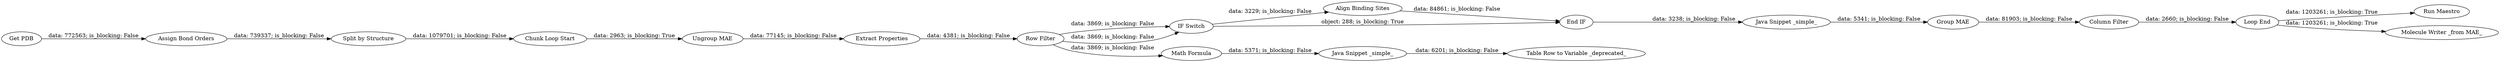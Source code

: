 digraph {
	"-1585495325011658319_51" [label="Table Row to Variable _deprecated_"]
	"-1585495325011658319_72" [label="Row Filter"]
	"-1585495325011658319_55" [label="Ungroup MAE"]
	"-1585495325011658319_79" [label="Extract Properties"]
	"-2377793980309660982_77" [label="Run Maestro"]
	"-2377793980309660982_82" [label="Chunk Loop Start"]
	"-2377793980309660982_83" [label="Loop End"]
	"-4684445932192053177_56" [label="Group MAE"]
	"-7274259279803017441_11" [label="Split by Structure"]
	"-7274259279803017441_70" [label="Assign Bond Orders"]
	"-2377793980309660982_81" [label="Align Binding Sites"]
	"-4684445932192053177_68" [label="Java Snippet _simple_"]
	"-2377793980309660982_46" [label="IF Switch"]
	"-2377793980309660982_86" [label="Molecule Writer _from MAE_"]
	"-1585495325011658319_49" [label="Math Formula"]
	"-1585495325011658319_52" [label="Java Snippet _simple_"]
	"-2377793980309660982_47" [label="End IF"]
	"-4684445932192053177_69" [label="Column Filter"]
	"-2377793980309660982_73" [label="Get PDB"]
	"-2377793980309660982_82" -> "-1585495325011658319_55" [label="data: 2963; is_blocking: True"]
	"-2377793980309660982_47" -> "-4684445932192053177_68" [label="data: 3238; is_blocking: False"]
	"-2377793980309660982_83" -> "-2377793980309660982_86" [label="data: 1203261; is_blocking: True"]
	"-2377793980309660982_46" -> "-2377793980309660982_81" [label="data: 3229; is_blocking: False"]
	"-2377793980309660982_46" -> "-2377793980309660982_47" [label="object: 288; is_blocking: True"]
	"-2377793980309660982_83" -> "-2377793980309660982_77" [label="data: 1203261; is_blocking: True"]
	"-2377793980309660982_73" -> "-7274259279803017441_70" [label="data: 772563; is_blocking: False"]
	"-1585495325011658319_49" -> "-1585495325011658319_52" [label="data: 5371; is_blocking: False"]
	"-4684445932192053177_69" -> "-2377793980309660982_83" [label="data: 2660; is_blocking: False"]
	"-7274259279803017441_11" -> "-2377793980309660982_82" [label="data: 1079701; is_blocking: False"]
	"-4684445932192053177_56" -> "-4684445932192053177_69" [label="data: 81903; is_blocking: False"]
	"-1585495325011658319_72" -> "-2377793980309660982_46" [label="data: 3869; is_blocking: False"]
	"-1585495325011658319_79" -> "-1585495325011658319_72" [label="data: 4381; is_blocking: False"]
	"-1585495325011658319_72" -> "-1585495325011658319_49" [label="data: 3869; is_blocking: False"]
	"-4684445932192053177_68" -> "-4684445932192053177_56" [label="data: 5341; is_blocking: False"]
	"-1585495325011658319_55" -> "-1585495325011658319_79" [label="data: 77145; is_blocking: False"]
	"-7274259279803017441_70" -> "-7274259279803017441_11" [label="data: 739337; is_blocking: False"]
	"-1585495325011658319_52" -> "-1585495325011658319_51" [label="data: 6201; is_blocking: False"]
	"-2377793980309660982_81" -> "-2377793980309660982_47" [label="data: 84861; is_blocking: False"]
	"-1585495325011658319_72" -> "-2377793980309660982_46" [label="data: 3869; is_blocking: False"]
	rankdir=LR
}
